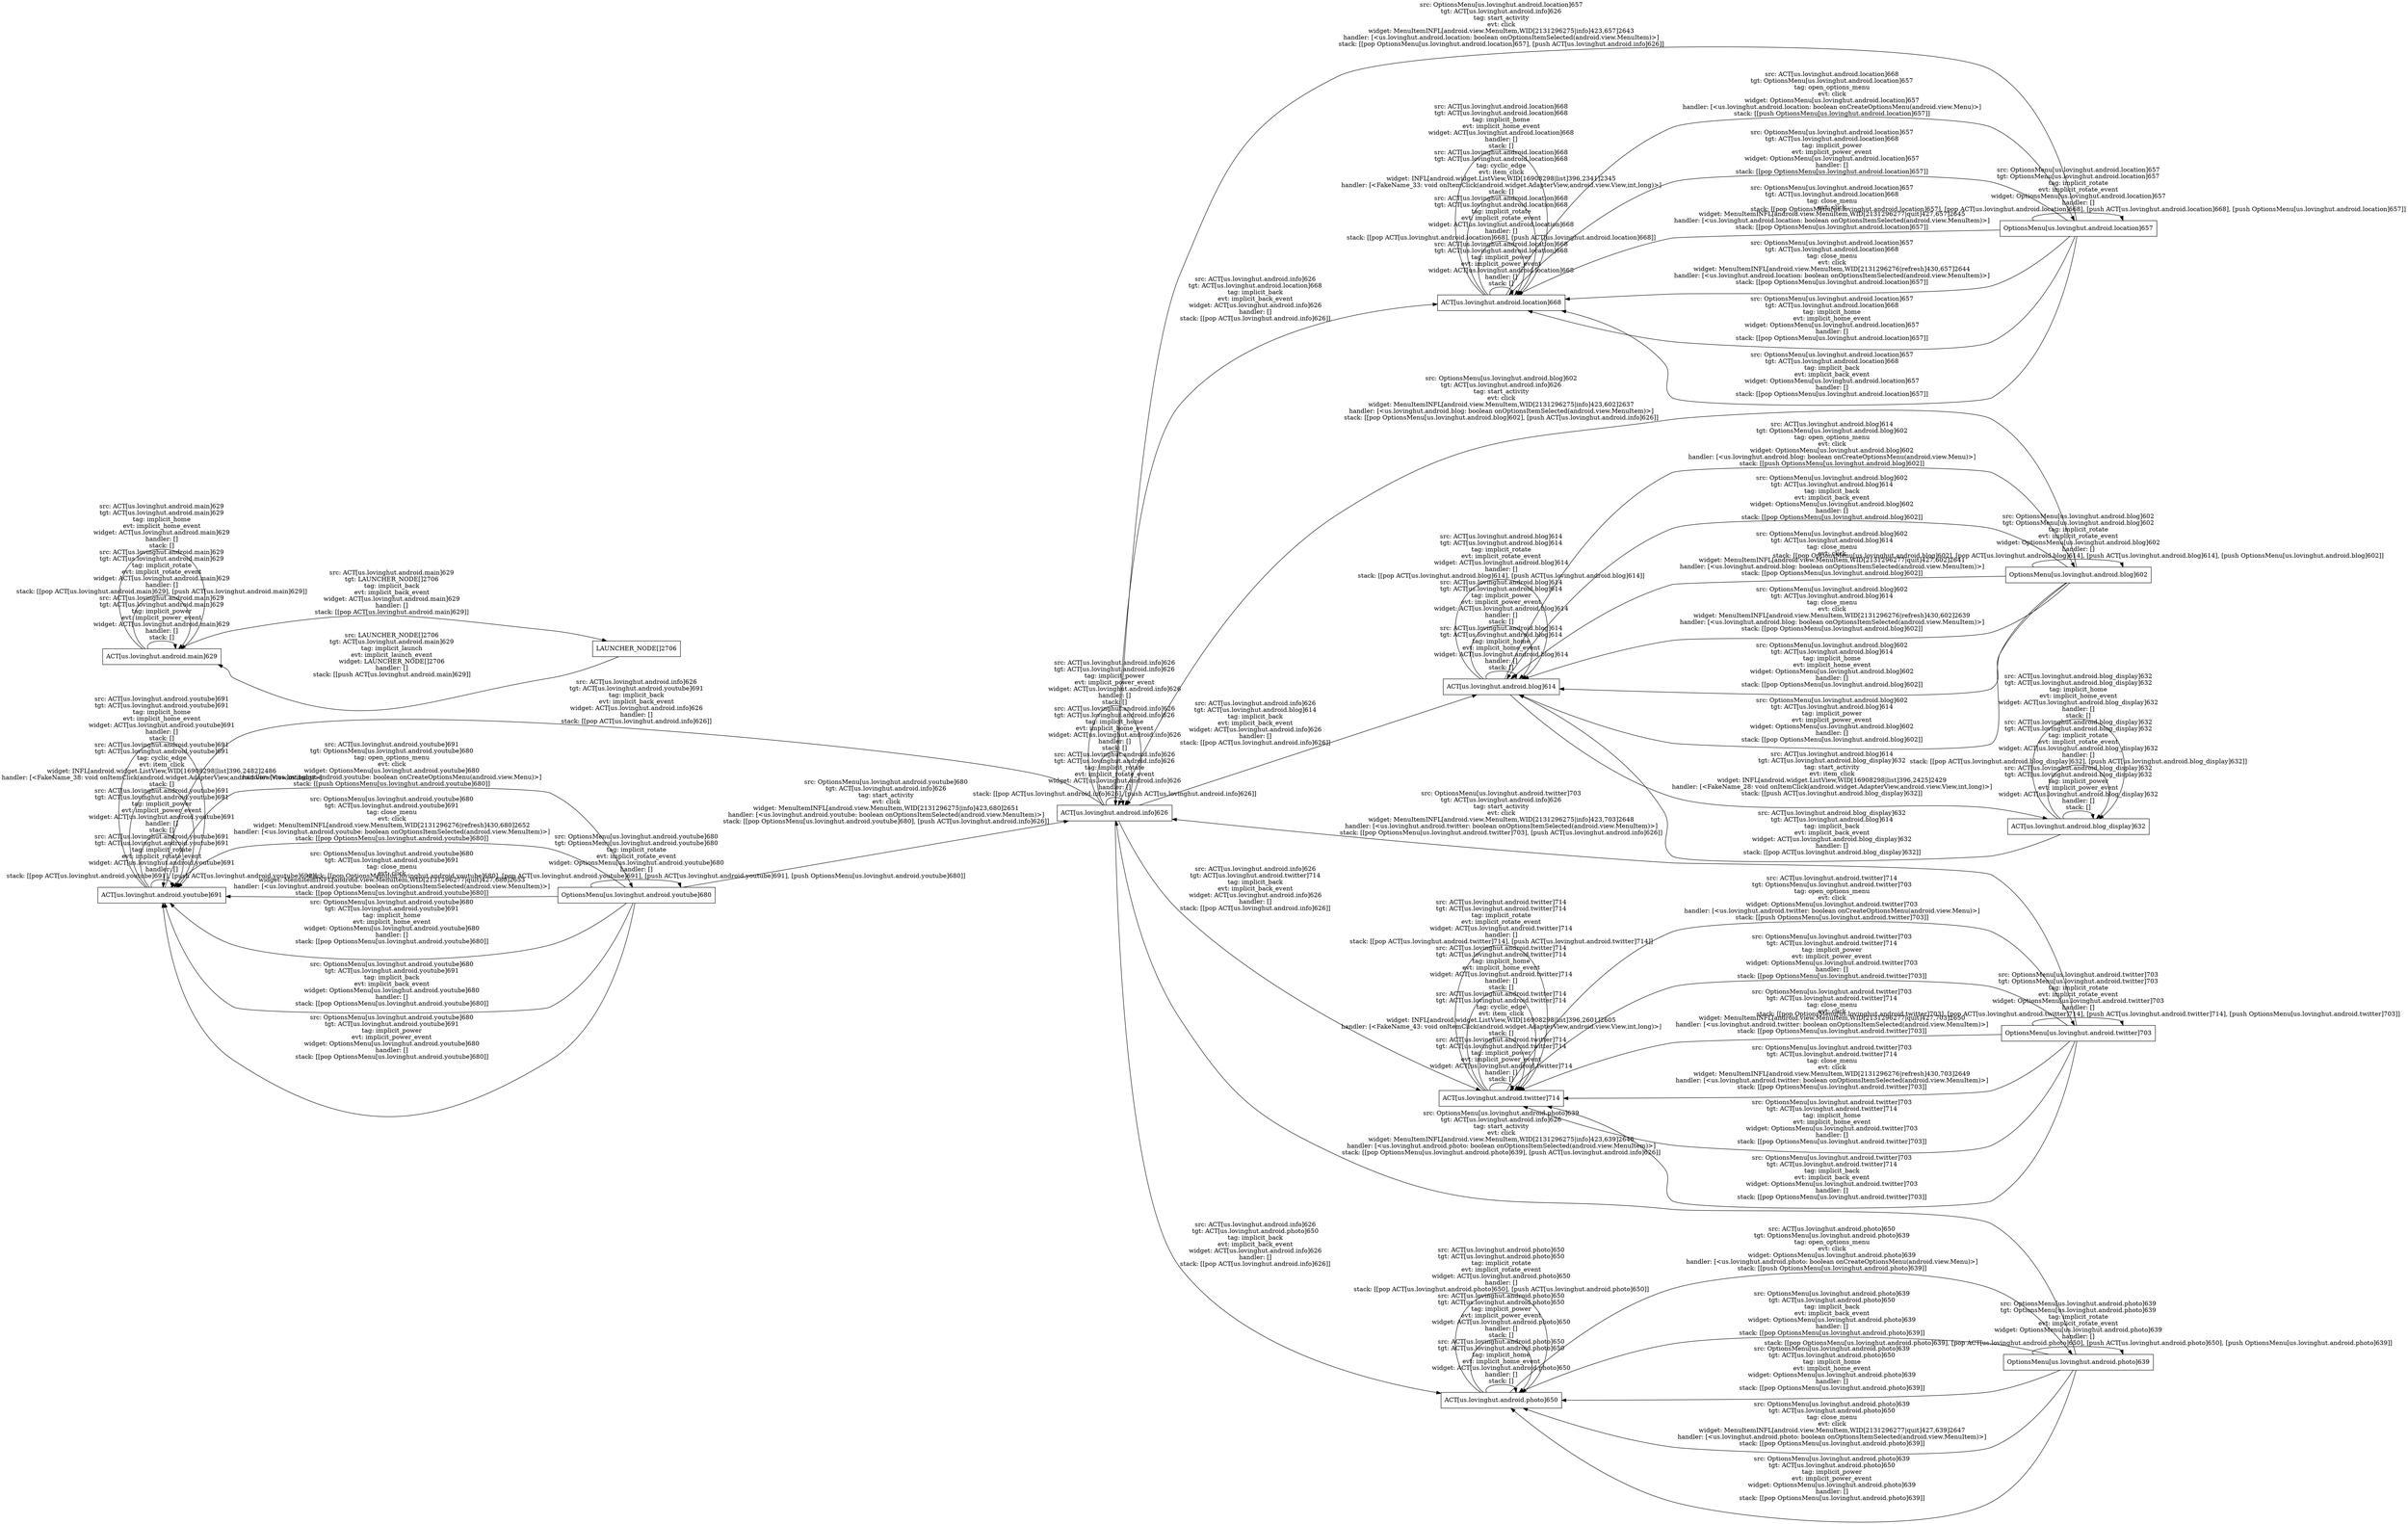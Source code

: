 digraph G {
 rankdir=LR;
 node[shape=box];
 n7 [label="ACT[us.lovinghut.android.youtube]691"];
 n11 [label="OptionsMenu[us.lovinghut.android.location]657"];
 n2 [label="ACT[us.lovinghut.android.info]626"];
 n1 [label="ACT[us.lovinghut.android.blog]614"];
 n12 [label="OptionsMenu[us.lovinghut.android.youtube]680"];
 n9 [label="OptionsMenu[us.lovinghut.android.blog]602"];
 n3 [label="ACT[us.lovinghut.android.main]629"];
 n13 [label="OptionsMenu[us.lovinghut.android.twitter]703"];
 n10 [label="OptionsMenu[us.lovinghut.android.photo]639"];
 n6 [label="ACT[us.lovinghut.android.location]668"];
 n8 [label="ACT[us.lovinghut.android.twitter]714"];
 n5 [label="ACT[us.lovinghut.android.photo]650"];
 n14 [label="LAUNCHER_NODE[]2706"];
 n4 [label="ACT[us.lovinghut.android.blog_display]632"];
 n7 -> n7 [label="src: ACT[us.lovinghut.android.youtube]691\ntgt: ACT[us.lovinghut.android.youtube]691\ntag: implicit_rotate\nevt: implicit_rotate_event\nwidget: ACT[us.lovinghut.android.youtube]691\nhandler: []\nstack: [[pop ACT[us.lovinghut.android.youtube]691], [push ACT[us.lovinghut.android.youtube]691]]\n"];
 n7 -> n12 [label="src: ACT[us.lovinghut.android.youtube]691\ntgt: OptionsMenu[us.lovinghut.android.youtube]680\ntag: open_options_menu\nevt: click\nwidget: OptionsMenu[us.lovinghut.android.youtube]680\nhandler: [<us.lovinghut.android.youtube: boolean onCreateOptionsMenu(android.view.Menu)>]\nstack: [[push OptionsMenu[us.lovinghut.android.youtube]680]]\n"];
 n7 -> n7 [label="src: ACT[us.lovinghut.android.youtube]691\ntgt: ACT[us.lovinghut.android.youtube]691\ntag: implicit_power\nevt: implicit_power_event\nwidget: ACT[us.lovinghut.android.youtube]691\nhandler: []\nstack: []\n"];
 n7 -> n7 [label="src: ACT[us.lovinghut.android.youtube]691\ntgt: ACT[us.lovinghut.android.youtube]691\ntag: cyclic_edge\nevt: item_click\nwidget: INFL[android.widget.ListView,WID[16908298|list]396,2482]2486\nhandler: [<FakeName_38: void onItemClick(android.widget.AdapterView,android.view.View,int,long)>]\nstack: []\n"];
 n7 -> n7 [label="src: ACT[us.lovinghut.android.youtube]691\ntgt: ACT[us.lovinghut.android.youtube]691\ntag: implicit_home\nevt: implicit_home_event\nwidget: ACT[us.lovinghut.android.youtube]691\nhandler: []\nstack: []\n"];
 n11 -> n6 [label="src: OptionsMenu[us.lovinghut.android.location]657\ntgt: ACT[us.lovinghut.android.location]668\ntag: implicit_power\nevt: implicit_power_event\nwidget: OptionsMenu[us.lovinghut.android.location]657\nhandler: []\nstack: [[pop OptionsMenu[us.lovinghut.android.location]657]]\n"];
 n11 -> n6 [label="src: OptionsMenu[us.lovinghut.android.location]657\ntgt: ACT[us.lovinghut.android.location]668\ntag: close_menu\nevt: click\nwidget: MenuItemINFL[android.view.MenuItem,WID[2131296277|quit]427,657]2645\nhandler: [<us.lovinghut.android.location: boolean onOptionsItemSelected(android.view.MenuItem)>]\nstack: [[pop OptionsMenu[us.lovinghut.android.location]657]]\n"];
 n11 -> n6 [label="src: OptionsMenu[us.lovinghut.android.location]657\ntgt: ACT[us.lovinghut.android.location]668\ntag: close_menu\nevt: click\nwidget: MenuItemINFL[android.view.MenuItem,WID[2131296276|refresh]430,657]2644\nhandler: [<us.lovinghut.android.location: boolean onOptionsItemSelected(android.view.MenuItem)>]\nstack: [[pop OptionsMenu[us.lovinghut.android.location]657]]\n"];
 n11 -> n6 [label="src: OptionsMenu[us.lovinghut.android.location]657\ntgt: ACT[us.lovinghut.android.location]668\ntag: implicit_home\nevt: implicit_home_event\nwidget: OptionsMenu[us.lovinghut.android.location]657\nhandler: []\nstack: [[pop OptionsMenu[us.lovinghut.android.location]657]]\n"];
 n11 -> n2 [label="src: OptionsMenu[us.lovinghut.android.location]657\ntgt: ACT[us.lovinghut.android.info]626\ntag: start_activity\nevt: click\nwidget: MenuItemINFL[android.view.MenuItem,WID[2131296275|info]423,657]2643\nhandler: [<us.lovinghut.android.location: boolean onOptionsItemSelected(android.view.MenuItem)>]\nstack: [[pop OptionsMenu[us.lovinghut.android.location]657], [push ACT[us.lovinghut.android.info]626]]\n"];
 n11 -> n6 [label="src: OptionsMenu[us.lovinghut.android.location]657\ntgt: ACT[us.lovinghut.android.location]668\ntag: implicit_back\nevt: implicit_back_event\nwidget: OptionsMenu[us.lovinghut.android.location]657\nhandler: []\nstack: [[pop OptionsMenu[us.lovinghut.android.location]657]]\n"];
 n11 -> n11 [label="src: OptionsMenu[us.lovinghut.android.location]657\ntgt: OptionsMenu[us.lovinghut.android.location]657\ntag: implicit_rotate\nevt: implicit_rotate_event\nwidget: OptionsMenu[us.lovinghut.android.location]657\nhandler: []\nstack: [[pop OptionsMenu[us.lovinghut.android.location]657], [pop ACT[us.lovinghut.android.location]668], [push ACT[us.lovinghut.android.location]668], [push OptionsMenu[us.lovinghut.android.location]657]]\n"];
 n2 -> n5 [label="src: ACT[us.lovinghut.android.info]626\ntgt: ACT[us.lovinghut.android.photo]650\ntag: implicit_back\nevt: implicit_back_event\nwidget: ACT[us.lovinghut.android.info]626\nhandler: []\nstack: [[pop ACT[us.lovinghut.android.info]626]]\n"];
 n2 -> n7 [label="src: ACT[us.lovinghut.android.info]626\ntgt: ACT[us.lovinghut.android.youtube]691\ntag: implicit_back\nevt: implicit_back_event\nwidget: ACT[us.lovinghut.android.info]626\nhandler: []\nstack: [[pop ACT[us.lovinghut.android.info]626]]\n"];
 n2 -> n8 [label="src: ACT[us.lovinghut.android.info]626\ntgt: ACT[us.lovinghut.android.twitter]714\ntag: implicit_back\nevt: implicit_back_event\nwidget: ACT[us.lovinghut.android.info]626\nhandler: []\nstack: [[pop ACT[us.lovinghut.android.info]626]]\n"];
 n2 -> n6 [label="src: ACT[us.lovinghut.android.info]626\ntgt: ACT[us.lovinghut.android.location]668\ntag: implicit_back\nevt: implicit_back_event\nwidget: ACT[us.lovinghut.android.info]626\nhandler: []\nstack: [[pop ACT[us.lovinghut.android.info]626]]\n"];
 n2 -> n2 [label="src: ACT[us.lovinghut.android.info]626\ntgt: ACT[us.lovinghut.android.info]626\ntag: implicit_rotate\nevt: implicit_rotate_event\nwidget: ACT[us.lovinghut.android.info]626\nhandler: []\nstack: [[pop ACT[us.lovinghut.android.info]626], [push ACT[us.lovinghut.android.info]626]]\n"];
 n2 -> n2 [label="src: ACT[us.lovinghut.android.info]626\ntgt: ACT[us.lovinghut.android.info]626\ntag: implicit_home\nevt: implicit_home_event\nwidget: ACT[us.lovinghut.android.info]626\nhandler: []\nstack: []\n"];
 n2 -> n1 [label="src: ACT[us.lovinghut.android.info]626\ntgt: ACT[us.lovinghut.android.blog]614\ntag: implicit_back\nevt: implicit_back_event\nwidget: ACT[us.lovinghut.android.info]626\nhandler: []\nstack: [[pop ACT[us.lovinghut.android.info]626]]\n"];
 n2 -> n2 [label="src: ACT[us.lovinghut.android.info]626\ntgt: ACT[us.lovinghut.android.info]626\ntag: implicit_power\nevt: implicit_power_event\nwidget: ACT[us.lovinghut.android.info]626\nhandler: []\nstack: []\n"];
 n1 -> n1 [label="src: ACT[us.lovinghut.android.blog]614\ntgt: ACT[us.lovinghut.android.blog]614\ntag: implicit_home\nevt: implicit_home_event\nwidget: ACT[us.lovinghut.android.blog]614\nhandler: []\nstack: []\n"];
 n1 -> n4 [label="src: ACT[us.lovinghut.android.blog]614\ntgt: ACT[us.lovinghut.android.blog_display]632\ntag: start_activity\nevt: item_click\nwidget: INFL[android.widget.ListView,WID[16908298|list]396,2425]2429\nhandler: [<FakeName_28: void onItemClick(android.widget.AdapterView,android.view.View,int,long)>]\nstack: [[push ACT[us.lovinghut.android.blog_display]632]]\n"];
 n1 -> n9 [label="src: ACT[us.lovinghut.android.blog]614\ntgt: OptionsMenu[us.lovinghut.android.blog]602\ntag: open_options_menu\nevt: click\nwidget: OptionsMenu[us.lovinghut.android.blog]602\nhandler: [<us.lovinghut.android.blog: boolean onCreateOptionsMenu(android.view.Menu)>]\nstack: [[push OptionsMenu[us.lovinghut.android.blog]602]]\n"];
 n1 -> n1 [label="src: ACT[us.lovinghut.android.blog]614\ntgt: ACT[us.lovinghut.android.blog]614\ntag: implicit_power\nevt: implicit_power_event\nwidget: ACT[us.lovinghut.android.blog]614\nhandler: []\nstack: []\n"];
 n1 -> n1 [label="src: ACT[us.lovinghut.android.blog]614\ntgt: ACT[us.lovinghut.android.blog]614\ntag: implicit_rotate\nevt: implicit_rotate_event\nwidget: ACT[us.lovinghut.android.blog]614\nhandler: []\nstack: [[pop ACT[us.lovinghut.android.blog]614], [push ACT[us.lovinghut.android.blog]614]]\n"];
 n12 -> n7 [label="src: OptionsMenu[us.lovinghut.android.youtube]680\ntgt: ACT[us.lovinghut.android.youtube]691\ntag: close_menu\nevt: click\nwidget: MenuItemINFL[android.view.MenuItem,WID[2131296276|refresh]430,680]2652\nhandler: [<us.lovinghut.android.youtube: boolean onOptionsItemSelected(android.view.MenuItem)>]\nstack: [[pop OptionsMenu[us.lovinghut.android.youtube]680]]\n"];
 n12 -> n7 [label="src: OptionsMenu[us.lovinghut.android.youtube]680\ntgt: ACT[us.lovinghut.android.youtube]691\ntag: close_menu\nevt: click\nwidget: MenuItemINFL[android.view.MenuItem,WID[2131296277|quit]427,680]2653\nhandler: [<us.lovinghut.android.youtube: boolean onOptionsItemSelected(android.view.MenuItem)>]\nstack: [[pop OptionsMenu[us.lovinghut.android.youtube]680]]\n"];
 n12 -> n12 [label="src: OptionsMenu[us.lovinghut.android.youtube]680\ntgt: OptionsMenu[us.lovinghut.android.youtube]680\ntag: implicit_rotate\nevt: implicit_rotate_event\nwidget: OptionsMenu[us.lovinghut.android.youtube]680\nhandler: []\nstack: [[pop OptionsMenu[us.lovinghut.android.youtube]680], [pop ACT[us.lovinghut.android.youtube]691], [push ACT[us.lovinghut.android.youtube]691], [push OptionsMenu[us.lovinghut.android.youtube]680]]\n"];
 n12 -> n7 [label="src: OptionsMenu[us.lovinghut.android.youtube]680\ntgt: ACT[us.lovinghut.android.youtube]691\ntag: implicit_home\nevt: implicit_home_event\nwidget: OptionsMenu[us.lovinghut.android.youtube]680\nhandler: []\nstack: [[pop OptionsMenu[us.lovinghut.android.youtube]680]]\n"];
 n12 -> n7 [label="src: OptionsMenu[us.lovinghut.android.youtube]680\ntgt: ACT[us.lovinghut.android.youtube]691\ntag: implicit_back\nevt: implicit_back_event\nwidget: OptionsMenu[us.lovinghut.android.youtube]680\nhandler: []\nstack: [[pop OptionsMenu[us.lovinghut.android.youtube]680]]\n"];
 n12 -> n7 [label="src: OptionsMenu[us.lovinghut.android.youtube]680\ntgt: ACT[us.lovinghut.android.youtube]691\ntag: implicit_power\nevt: implicit_power_event\nwidget: OptionsMenu[us.lovinghut.android.youtube]680\nhandler: []\nstack: [[pop OptionsMenu[us.lovinghut.android.youtube]680]]\n"];
 n12 -> n2 [label="src: OptionsMenu[us.lovinghut.android.youtube]680\ntgt: ACT[us.lovinghut.android.info]626\ntag: start_activity\nevt: click\nwidget: MenuItemINFL[android.view.MenuItem,WID[2131296275|info]423,680]2651\nhandler: [<us.lovinghut.android.youtube: boolean onOptionsItemSelected(android.view.MenuItem)>]\nstack: [[pop OptionsMenu[us.lovinghut.android.youtube]680], [push ACT[us.lovinghut.android.info]626]]\n"];
 n9 -> n9 [label="src: OptionsMenu[us.lovinghut.android.blog]602\ntgt: OptionsMenu[us.lovinghut.android.blog]602\ntag: implicit_rotate\nevt: implicit_rotate_event\nwidget: OptionsMenu[us.lovinghut.android.blog]602\nhandler: []\nstack: [[pop OptionsMenu[us.lovinghut.android.blog]602], [pop ACT[us.lovinghut.android.blog]614], [push ACT[us.lovinghut.android.blog]614], [push OptionsMenu[us.lovinghut.android.blog]602]]\n"];
 n9 -> n2 [label="src: OptionsMenu[us.lovinghut.android.blog]602\ntgt: ACT[us.lovinghut.android.info]626\ntag: start_activity\nevt: click\nwidget: MenuItemINFL[android.view.MenuItem,WID[2131296275|info]423,602]2637\nhandler: [<us.lovinghut.android.blog: boolean onOptionsItemSelected(android.view.MenuItem)>]\nstack: [[pop OptionsMenu[us.lovinghut.android.blog]602], [push ACT[us.lovinghut.android.info]626]]\n"];
 n9 -> n1 [label="src: OptionsMenu[us.lovinghut.android.blog]602\ntgt: ACT[us.lovinghut.android.blog]614\ntag: implicit_back\nevt: implicit_back_event\nwidget: OptionsMenu[us.lovinghut.android.blog]602\nhandler: []\nstack: [[pop OptionsMenu[us.lovinghut.android.blog]602]]\n"];
 n9 -> n1 [label="src: OptionsMenu[us.lovinghut.android.blog]602\ntgt: ACT[us.lovinghut.android.blog]614\ntag: close_menu\nevt: click\nwidget: MenuItemINFL[android.view.MenuItem,WID[2131296277|quit]427,602]2641\nhandler: [<us.lovinghut.android.blog: boolean onOptionsItemSelected(android.view.MenuItem)>]\nstack: [[pop OptionsMenu[us.lovinghut.android.blog]602]]\n"];
 n9 -> n1 [label="src: OptionsMenu[us.lovinghut.android.blog]602\ntgt: ACT[us.lovinghut.android.blog]614\ntag: close_menu\nevt: click\nwidget: MenuItemINFL[android.view.MenuItem,WID[2131296276|refresh]430,602]2639\nhandler: [<us.lovinghut.android.blog: boolean onOptionsItemSelected(android.view.MenuItem)>]\nstack: [[pop OptionsMenu[us.lovinghut.android.blog]602]]\n"];
 n9 -> n1 [label="src: OptionsMenu[us.lovinghut.android.blog]602\ntgt: ACT[us.lovinghut.android.blog]614\ntag: implicit_home\nevt: implicit_home_event\nwidget: OptionsMenu[us.lovinghut.android.blog]602\nhandler: []\nstack: [[pop OptionsMenu[us.lovinghut.android.blog]602]]\n"];
 n9 -> n1 [label="src: OptionsMenu[us.lovinghut.android.blog]602\ntgt: ACT[us.lovinghut.android.blog]614\ntag: implicit_power\nevt: implicit_power_event\nwidget: OptionsMenu[us.lovinghut.android.blog]602\nhandler: []\nstack: [[pop OptionsMenu[us.lovinghut.android.blog]602]]\n"];
 n3 -> n3 [label="src: ACT[us.lovinghut.android.main]629\ntgt: ACT[us.lovinghut.android.main]629\ntag: implicit_power\nevt: implicit_power_event\nwidget: ACT[us.lovinghut.android.main]629\nhandler: []\nstack: []\n"];
 n3 -> n3 [label="src: ACT[us.lovinghut.android.main]629\ntgt: ACT[us.lovinghut.android.main]629\ntag: implicit_rotate\nevt: implicit_rotate_event\nwidget: ACT[us.lovinghut.android.main]629\nhandler: []\nstack: [[pop ACT[us.lovinghut.android.main]629], [push ACT[us.lovinghut.android.main]629]]\n"];
 n3 -> n3 [label="src: ACT[us.lovinghut.android.main]629\ntgt: ACT[us.lovinghut.android.main]629\ntag: implicit_home\nevt: implicit_home_event\nwidget: ACT[us.lovinghut.android.main]629\nhandler: []\nstack: []\n"];
 n3 -> n14 [label="src: ACT[us.lovinghut.android.main]629\ntgt: LAUNCHER_NODE[]2706\ntag: implicit_back\nevt: implicit_back_event\nwidget: ACT[us.lovinghut.android.main]629\nhandler: []\nstack: [[pop ACT[us.lovinghut.android.main]629]]\n"];
 n13 -> n8 [label="src: OptionsMenu[us.lovinghut.android.twitter]703\ntgt: ACT[us.lovinghut.android.twitter]714\ntag: implicit_power\nevt: implicit_power_event\nwidget: OptionsMenu[us.lovinghut.android.twitter]703\nhandler: []\nstack: [[pop OptionsMenu[us.lovinghut.android.twitter]703]]\n"];
 n13 -> n8 [label="src: OptionsMenu[us.lovinghut.android.twitter]703\ntgt: ACT[us.lovinghut.android.twitter]714\ntag: close_menu\nevt: click\nwidget: MenuItemINFL[android.view.MenuItem,WID[2131296277|quit]427,703]2650\nhandler: [<us.lovinghut.android.twitter: boolean onOptionsItemSelected(android.view.MenuItem)>]\nstack: [[pop OptionsMenu[us.lovinghut.android.twitter]703]]\n"];
 n13 -> n8 [label="src: OptionsMenu[us.lovinghut.android.twitter]703\ntgt: ACT[us.lovinghut.android.twitter]714\ntag: close_menu\nevt: click\nwidget: MenuItemINFL[android.view.MenuItem,WID[2131296276|refresh]430,703]2649\nhandler: [<us.lovinghut.android.twitter: boolean onOptionsItemSelected(android.view.MenuItem)>]\nstack: [[pop OptionsMenu[us.lovinghut.android.twitter]703]]\n"];
 n13 -> n8 [label="src: OptionsMenu[us.lovinghut.android.twitter]703\ntgt: ACT[us.lovinghut.android.twitter]714\ntag: implicit_home\nevt: implicit_home_event\nwidget: OptionsMenu[us.lovinghut.android.twitter]703\nhandler: []\nstack: [[pop OptionsMenu[us.lovinghut.android.twitter]703]]\n"];
 n13 -> n2 [label="src: OptionsMenu[us.lovinghut.android.twitter]703\ntgt: ACT[us.lovinghut.android.info]626\ntag: start_activity\nevt: click\nwidget: MenuItemINFL[android.view.MenuItem,WID[2131296275|info]423,703]2648\nhandler: [<us.lovinghut.android.twitter: boolean onOptionsItemSelected(android.view.MenuItem)>]\nstack: [[pop OptionsMenu[us.lovinghut.android.twitter]703], [push ACT[us.lovinghut.android.info]626]]\n"];
 n13 -> n8 [label="src: OptionsMenu[us.lovinghut.android.twitter]703\ntgt: ACT[us.lovinghut.android.twitter]714\ntag: implicit_back\nevt: implicit_back_event\nwidget: OptionsMenu[us.lovinghut.android.twitter]703\nhandler: []\nstack: [[pop OptionsMenu[us.lovinghut.android.twitter]703]]\n"];
 n13 -> n13 [label="src: OptionsMenu[us.lovinghut.android.twitter]703\ntgt: OptionsMenu[us.lovinghut.android.twitter]703\ntag: implicit_rotate\nevt: implicit_rotate_event\nwidget: OptionsMenu[us.lovinghut.android.twitter]703\nhandler: []\nstack: [[pop OptionsMenu[us.lovinghut.android.twitter]703], [pop ACT[us.lovinghut.android.twitter]714], [push ACT[us.lovinghut.android.twitter]714], [push OptionsMenu[us.lovinghut.android.twitter]703]]\n"];
 n10 -> n10 [label="src: OptionsMenu[us.lovinghut.android.photo]639\ntgt: OptionsMenu[us.lovinghut.android.photo]639\ntag: implicit_rotate\nevt: implicit_rotate_event\nwidget: OptionsMenu[us.lovinghut.android.photo]639\nhandler: []\nstack: [[pop OptionsMenu[us.lovinghut.android.photo]639], [pop ACT[us.lovinghut.android.photo]650], [push ACT[us.lovinghut.android.photo]650], [push OptionsMenu[us.lovinghut.android.photo]639]]\n"];
 n10 -> n5 [label="src: OptionsMenu[us.lovinghut.android.photo]639\ntgt: ACT[us.lovinghut.android.photo]650\ntag: implicit_back\nevt: implicit_back_event\nwidget: OptionsMenu[us.lovinghut.android.photo]639\nhandler: []\nstack: [[pop OptionsMenu[us.lovinghut.android.photo]639]]\n"];
 n10 -> n2 [label="src: OptionsMenu[us.lovinghut.android.photo]639\ntgt: ACT[us.lovinghut.android.info]626\ntag: start_activity\nevt: click\nwidget: MenuItemINFL[android.view.MenuItem,WID[2131296275|info]423,639]2646\nhandler: [<us.lovinghut.android.photo: boolean onOptionsItemSelected(android.view.MenuItem)>]\nstack: [[pop OptionsMenu[us.lovinghut.android.photo]639], [push ACT[us.lovinghut.android.info]626]]\n"];
 n10 -> n5 [label="src: OptionsMenu[us.lovinghut.android.photo]639\ntgt: ACT[us.lovinghut.android.photo]650\ntag: implicit_home\nevt: implicit_home_event\nwidget: OptionsMenu[us.lovinghut.android.photo]639\nhandler: []\nstack: [[pop OptionsMenu[us.lovinghut.android.photo]639]]\n"];
 n10 -> n5 [label="src: OptionsMenu[us.lovinghut.android.photo]639\ntgt: ACT[us.lovinghut.android.photo]650\ntag: close_menu\nevt: click\nwidget: MenuItemINFL[android.view.MenuItem,WID[2131296277|quit]427,639]2647\nhandler: [<us.lovinghut.android.photo: boolean onOptionsItemSelected(android.view.MenuItem)>]\nstack: [[pop OptionsMenu[us.lovinghut.android.photo]639]]\n"];
 n10 -> n5 [label="src: OptionsMenu[us.lovinghut.android.photo]639\ntgt: ACT[us.lovinghut.android.photo]650\ntag: implicit_power\nevt: implicit_power_event\nwidget: OptionsMenu[us.lovinghut.android.photo]639\nhandler: []\nstack: [[pop OptionsMenu[us.lovinghut.android.photo]639]]\n"];
 n6 -> n6 [label="src: ACT[us.lovinghut.android.location]668\ntgt: ACT[us.lovinghut.android.location]668\ntag: implicit_power\nevt: implicit_power_event\nwidget: ACT[us.lovinghut.android.location]668\nhandler: []\nstack: []\n"];
 n6 -> n6 [label="src: ACT[us.lovinghut.android.location]668\ntgt: ACT[us.lovinghut.android.location]668\ntag: implicit_rotate\nevt: implicit_rotate_event\nwidget: ACT[us.lovinghut.android.location]668\nhandler: []\nstack: [[pop ACT[us.lovinghut.android.location]668], [push ACT[us.lovinghut.android.location]668]]\n"];
 n6 -> n11 [label="src: ACT[us.lovinghut.android.location]668\ntgt: OptionsMenu[us.lovinghut.android.location]657\ntag: open_options_menu\nevt: click\nwidget: OptionsMenu[us.lovinghut.android.location]657\nhandler: [<us.lovinghut.android.location: boolean onCreateOptionsMenu(android.view.Menu)>]\nstack: [[push OptionsMenu[us.lovinghut.android.location]657]]\n"];
 n6 -> n6 [label="src: ACT[us.lovinghut.android.location]668\ntgt: ACT[us.lovinghut.android.location]668\ntag: cyclic_edge\nevt: item_click\nwidget: INFL[android.widget.ListView,WID[16908298|list]396,2341]2345\nhandler: [<FakeName_33: void onItemClick(android.widget.AdapterView,android.view.View,int,long)>]\nstack: []\n"];
 n6 -> n6 [label="src: ACT[us.lovinghut.android.location]668\ntgt: ACT[us.lovinghut.android.location]668\ntag: implicit_home\nevt: implicit_home_event\nwidget: ACT[us.lovinghut.android.location]668\nhandler: []\nstack: []\n"];
 n8 -> n13 [label="src: ACT[us.lovinghut.android.twitter]714\ntgt: OptionsMenu[us.lovinghut.android.twitter]703\ntag: open_options_menu\nevt: click\nwidget: OptionsMenu[us.lovinghut.android.twitter]703\nhandler: [<us.lovinghut.android.twitter: boolean onCreateOptionsMenu(android.view.Menu)>]\nstack: [[push OptionsMenu[us.lovinghut.android.twitter]703]]\n"];
 n8 -> n8 [label="src: ACT[us.lovinghut.android.twitter]714\ntgt: ACT[us.lovinghut.android.twitter]714\ntag: implicit_power\nevt: implicit_power_event\nwidget: ACT[us.lovinghut.android.twitter]714\nhandler: []\nstack: []\n"];
 n8 -> n8 [label="src: ACT[us.lovinghut.android.twitter]714\ntgt: ACT[us.lovinghut.android.twitter]714\ntag: cyclic_edge\nevt: item_click\nwidget: INFL[android.widget.ListView,WID[16908298|list]396,2601]2605\nhandler: [<FakeName_43: void onItemClick(android.widget.AdapterView,android.view.View,int,long)>]\nstack: []\n"];
 n8 -> n8 [label="src: ACT[us.lovinghut.android.twitter]714\ntgt: ACT[us.lovinghut.android.twitter]714\ntag: implicit_home\nevt: implicit_home_event\nwidget: ACT[us.lovinghut.android.twitter]714\nhandler: []\nstack: []\n"];
 n8 -> n8 [label="src: ACT[us.lovinghut.android.twitter]714\ntgt: ACT[us.lovinghut.android.twitter]714\ntag: implicit_rotate\nevt: implicit_rotate_event\nwidget: ACT[us.lovinghut.android.twitter]714\nhandler: []\nstack: [[pop ACT[us.lovinghut.android.twitter]714], [push ACT[us.lovinghut.android.twitter]714]]\n"];
 n5 -> n5 [label="src: ACT[us.lovinghut.android.photo]650\ntgt: ACT[us.lovinghut.android.photo]650\ntag: implicit_home\nevt: implicit_home_event\nwidget: ACT[us.lovinghut.android.photo]650\nhandler: []\nstack: []\n"];
 n5 -> n5 [label="src: ACT[us.lovinghut.android.photo]650\ntgt: ACT[us.lovinghut.android.photo]650\ntag: implicit_power\nevt: implicit_power_event\nwidget: ACT[us.lovinghut.android.photo]650\nhandler: []\nstack: []\n"];
 n5 -> n10 [label="src: ACT[us.lovinghut.android.photo]650\ntgt: OptionsMenu[us.lovinghut.android.photo]639\ntag: open_options_menu\nevt: click\nwidget: OptionsMenu[us.lovinghut.android.photo]639\nhandler: [<us.lovinghut.android.photo: boolean onCreateOptionsMenu(android.view.Menu)>]\nstack: [[push OptionsMenu[us.lovinghut.android.photo]639]]\n"];
 n5 -> n5 [label="src: ACT[us.lovinghut.android.photo]650\ntgt: ACT[us.lovinghut.android.photo]650\ntag: implicit_rotate\nevt: implicit_rotate_event\nwidget: ACT[us.lovinghut.android.photo]650\nhandler: []\nstack: [[pop ACT[us.lovinghut.android.photo]650], [push ACT[us.lovinghut.android.photo]650]]\n"];
 n14 -> n3 [label="src: LAUNCHER_NODE[]2706\ntgt: ACT[us.lovinghut.android.main]629\ntag: implicit_launch\nevt: implicit_launch_event\nwidget: LAUNCHER_NODE[]2706\nhandler: []\nstack: [[push ACT[us.lovinghut.android.main]629]]\n"];
 n4 -> n4 [label="src: ACT[us.lovinghut.android.blog_display]632\ntgt: ACT[us.lovinghut.android.blog_display]632\ntag: implicit_power\nevt: implicit_power_event\nwidget: ACT[us.lovinghut.android.blog_display]632\nhandler: []\nstack: []\n"];
 n4 -> n4 [label="src: ACT[us.lovinghut.android.blog_display]632\ntgt: ACT[us.lovinghut.android.blog_display]632\ntag: implicit_rotate\nevt: implicit_rotate_event\nwidget: ACT[us.lovinghut.android.blog_display]632\nhandler: []\nstack: [[pop ACT[us.lovinghut.android.blog_display]632], [push ACT[us.lovinghut.android.blog_display]632]]\n"];
 n4 -> n1 [label="src: ACT[us.lovinghut.android.blog_display]632\ntgt: ACT[us.lovinghut.android.blog]614\ntag: implicit_back\nevt: implicit_back_event\nwidget: ACT[us.lovinghut.android.blog_display]632\nhandler: []\nstack: [[pop ACT[us.lovinghut.android.blog_display]632]]\n"];
 n4 -> n4 [label="src: ACT[us.lovinghut.android.blog_display]632\ntgt: ACT[us.lovinghut.android.blog_display]632\ntag: implicit_home\nevt: implicit_home_event\nwidget: ACT[us.lovinghut.android.blog_display]632\nhandler: []\nstack: []\n"];
}